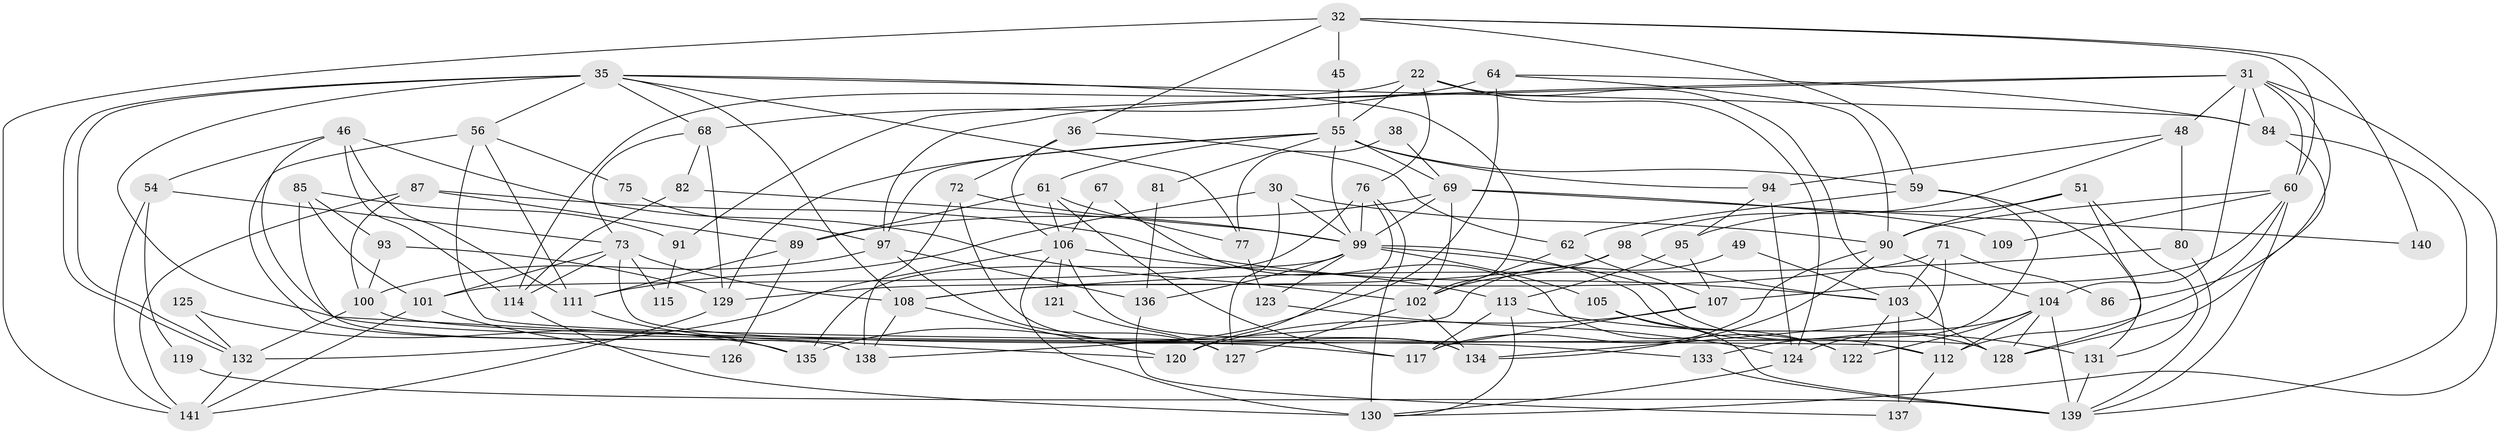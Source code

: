 // original degree distribution, {4: 0.2765957446808511, 3: 0.2907801418439716, 2: 0.1347517730496454, 6: 0.10638297872340426, 8: 0.0070921985815602835, 5: 0.14184397163120568, 7: 0.02127659574468085, 10: 0.0070921985815602835, 9: 0.014184397163120567}
// Generated by graph-tools (version 1.1) at 2025/54/03/04/25 21:54:41]
// undirected, 84 vertices, 194 edges
graph export_dot {
graph [start="1"]
  node [color=gray90,style=filled];
  22;
  30;
  31 [super="+8"];
  32 [super="+24"];
  35;
  36;
  38;
  45;
  46;
  48 [super="+27"];
  49;
  51;
  54;
  55 [super="+26+50"];
  56;
  59 [super="+53"];
  60 [super="+57"];
  61 [super="+7"];
  62;
  64 [super="+58"];
  67;
  68;
  69 [super="+42"];
  71;
  72;
  73 [super="+66"];
  75;
  76;
  77;
  80;
  81;
  82;
  84 [super="+29"];
  85;
  86;
  87;
  89;
  90 [super="+63+79"];
  91;
  93;
  94;
  95;
  97;
  98;
  99 [super="+9+96"];
  100 [super="+14"];
  101;
  102;
  103 [super="+15"];
  104 [super="+21+20+78"];
  105;
  106 [super="+43"];
  107 [super="+23"];
  108 [super="+83"];
  109;
  111 [super="+18"];
  112 [super="+88+92"];
  113 [super="+10+47+74"];
  114 [super="+52"];
  115;
  117;
  119;
  120;
  121;
  122;
  123;
  124 [super="+44"];
  125;
  126;
  127;
  128;
  129 [super="+110"];
  130 [super="+70"];
  131 [super="+65"];
  132 [super="+118+116"];
  133;
  134;
  135;
  136;
  137;
  138;
  139 [super="+12+33"];
  140;
  141 [super="+1"];
  22 -- 76;
  22 -- 114 [weight=2];
  22 -- 124;
  22 -- 55;
  22 -- 112;
  30 -- 111 [weight=2];
  30 -- 127;
  30 -- 99;
  30 -- 90;
  31 -- 97;
  31 -- 60 [weight=2];
  31 -- 130;
  31 -- 48 [weight=2];
  31 -- 86;
  31 -- 91;
  31 -- 104;
  31 -- 84;
  32 -- 36;
  32 -- 60;
  32 -- 141 [weight=2];
  32 -- 59;
  32 -- 140;
  32 -- 45;
  35 -- 132 [weight=2];
  35 -- 132;
  35 -- 102;
  35 -- 56;
  35 -- 68;
  35 -- 77;
  35 -- 84;
  35 -- 117;
  35 -- 108;
  36 -- 62;
  36 -- 72;
  36 -- 106;
  38 -- 77;
  38 -- 69;
  45 -- 55 [weight=2];
  46 -- 102;
  46 -- 120;
  46 -- 54;
  46 -- 111;
  46 -- 114;
  48 -- 80;
  48 -- 98;
  48 -- 94;
  49 -- 138;
  49 -- 103;
  51 -- 128;
  51 -- 95;
  51 -- 131;
  51 -- 90;
  54 -- 119;
  54 -- 141;
  54 -- 73;
  55 -- 97;
  55 -- 129;
  55 -- 69 [weight=3];
  55 -- 94;
  55 -- 81;
  55 -- 61;
  55 -- 59 [weight=2];
  55 -- 99;
  56 -- 111;
  56 -- 75;
  56 -- 138;
  56 -- 112;
  59 -- 62;
  59 -- 133;
  59 -- 131;
  60 -- 90 [weight=2];
  60 -- 112;
  60 -- 109;
  60 -- 139 [weight=2];
  60 -- 107;
  61 -- 117;
  61 -- 89;
  61 -- 77;
  61 -- 106;
  62 -- 102;
  62 -- 107;
  64 -- 135 [weight=2];
  64 -- 90;
  64 -- 68;
  64 -- 84;
  67 -- 122;
  67 -- 106;
  68 -- 129 [weight=2];
  68 -- 82;
  68 -- 73;
  69 -- 102;
  69 -- 140;
  69 -- 109;
  69 -- 89;
  69 -- 99;
  71 -- 108;
  71 -- 86;
  71 -- 134;
  71 -- 103;
  72 -- 138;
  72 -- 134;
  72 -- 99;
  73 -- 101;
  73 -- 108 [weight=2];
  73 -- 128;
  73 -- 114;
  73 -- 115;
  75 -- 97;
  76 -- 101;
  76 -- 120;
  76 -- 130;
  76 -- 99;
  77 -- 123;
  80 -- 108;
  80 -- 139;
  81 -- 136;
  82 -- 99;
  82 -- 114;
  84 -- 128;
  84 -- 139;
  85 -- 138;
  85 -- 93;
  85 -- 91;
  85 -- 101;
  87 -- 89;
  87 -- 103;
  87 -- 141;
  87 -- 100;
  89 -- 126;
  89 -- 111;
  90 -- 134;
  90 -- 117;
  90 -- 104;
  91 -- 115;
  93 -- 100;
  93 -- 129;
  94 -- 95;
  94 -- 124 [weight=2];
  95 -- 107;
  95 -- 113;
  97 -- 136;
  97 -- 127;
  97 -- 100;
  98 -- 103;
  98 -- 102;
  98 -- 129;
  99 -- 135;
  99 -- 112 [weight=3];
  99 -- 128;
  99 -- 136;
  99 -- 105 [weight=2];
  99 -- 123;
  100 -- 133;
  100 -- 132;
  101 -- 126;
  101 -- 141;
  102 -- 127;
  102 -- 134;
  103 -- 128 [weight=2];
  103 -- 137;
  103 -- 122;
  104 -- 128;
  104 -- 139 [weight=3];
  104 -- 124;
  104 -- 112 [weight=3];
  104 -- 122;
  105 -- 122;
  105 -- 139;
  106 -- 121;
  106 -- 130;
  106 -- 132 [weight=2];
  106 -- 134;
  106 -- 113;
  107 -- 120;
  107 -- 117;
  108 -- 120;
  108 -- 138;
  111 -- 135;
  112 -- 137;
  113 -- 130;
  113 -- 131 [weight=2];
  113 -- 117;
  114 -- 130 [weight=2];
  119 -- 139;
  121 -- 127;
  123 -- 124;
  124 -- 130;
  125 -- 135;
  125 -- 132;
  129 -- 141;
  131 -- 139 [weight=2];
  132 -- 141 [weight=2];
  133 -- 139;
  136 -- 137;
}

